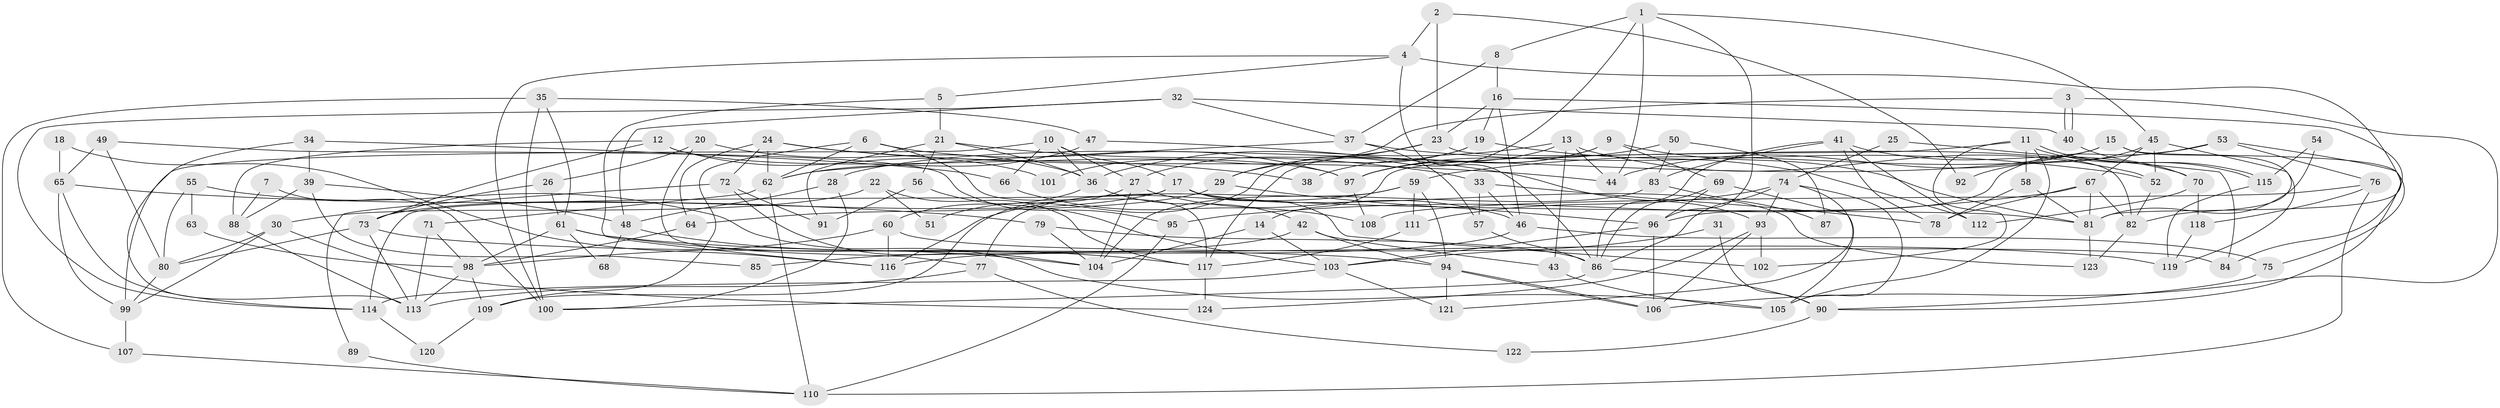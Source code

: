 // coarse degree distribution, {2: 0.10810810810810811, 4: 0.35135135135135137, 3: 0.08108108108108109, 5: 0.10810810810810811, 6: 0.10810810810810811, 11: 0.02702702702702703, 10: 0.10810810810810811, 8: 0.05405405405405406, 12: 0.05405405405405406}
// Generated by graph-tools (version 1.1) at 2025/54/03/04/25 21:54:23]
// undirected, 124 vertices, 248 edges
graph export_dot {
graph [start="1"]
  node [color=gray90,style=filled];
  1;
  2;
  3;
  4;
  5;
  6;
  7;
  8;
  9;
  10;
  11;
  12;
  13;
  14;
  15;
  16;
  17;
  18;
  19;
  20;
  21;
  22;
  23;
  24;
  25;
  26;
  27;
  28;
  29;
  30;
  31;
  32;
  33;
  34;
  35;
  36;
  37;
  38;
  39;
  40;
  41;
  42;
  43;
  44;
  45;
  46;
  47;
  48;
  49;
  50;
  51;
  52;
  53;
  54;
  55;
  56;
  57;
  58;
  59;
  60;
  61;
  62;
  63;
  64;
  65;
  66;
  67;
  68;
  69;
  70;
  71;
  72;
  73;
  74;
  75;
  76;
  77;
  78;
  79;
  80;
  81;
  82;
  83;
  84;
  85;
  86;
  87;
  88;
  89;
  90;
  91;
  92;
  93;
  94;
  95;
  96;
  97;
  98;
  99;
  100;
  101;
  102;
  103;
  104;
  105;
  106;
  107;
  108;
  109;
  110;
  111;
  112;
  113;
  114;
  115;
  116;
  117;
  118;
  119;
  120;
  121;
  122;
  123;
  124;
  1 -- 96;
  1 -- 44;
  1 -- 8;
  1 -- 45;
  1 -- 117;
  2 -- 4;
  2 -- 23;
  2 -- 92;
  3 -- 106;
  3 -- 40;
  3 -- 40;
  3 -- 101;
  4 -- 100;
  4 -- 86;
  4 -- 5;
  4 -- 81;
  5 -- 21;
  5 -- 116;
  6 -- 97;
  6 -- 62;
  6 -- 109;
  6 -- 117;
  7 -- 88;
  7 -- 100;
  8 -- 37;
  8 -- 16;
  9 -- 81;
  9 -- 69;
  9 -- 38;
  9 -- 97;
  10 -- 17;
  10 -- 99;
  10 -- 27;
  10 -- 36;
  10 -- 66;
  11 -- 105;
  11 -- 115;
  11 -- 115;
  11 -- 14;
  11 -- 58;
  11 -- 102;
  12 -- 97;
  12 -- 73;
  12 -- 88;
  12 -- 101;
  13 -- 36;
  13 -- 52;
  13 -- 43;
  13 -- 44;
  13 -- 97;
  14 -- 103;
  14 -- 104;
  15 -- 44;
  15 -- 119;
  15 -- 28;
  15 -- 90;
  16 -- 23;
  16 -- 19;
  16 -- 46;
  16 -- 84;
  17 -- 81;
  17 -- 73;
  17 -- 102;
  17 -- 114;
  17 -- 123;
  18 -- 116;
  18 -- 65;
  19 -- 112;
  19 -- 29;
  19 -- 51;
  20 -- 77;
  20 -- 36;
  20 -- 26;
  21 -- 91;
  21 -- 36;
  21 -- 33;
  21 -- 56;
  22 -- 30;
  22 -- 117;
  22 -- 51;
  23 -- 27;
  23 -- 82;
  23 -- 29;
  24 -- 64;
  24 -- 62;
  24 -- 38;
  24 -- 44;
  24 -- 72;
  25 -- 74;
  25 -- 84;
  26 -- 61;
  26 -- 73;
  27 -- 46;
  27 -- 104;
  27 -- 109;
  28 -- 48;
  28 -- 100;
  29 -- 64;
  29 -- 96;
  30 -- 80;
  30 -- 124;
  30 -- 99;
  31 -- 103;
  31 -- 90;
  32 -- 114;
  32 -- 48;
  32 -- 37;
  32 -- 40;
  33 -- 57;
  33 -- 46;
  33 -- 78;
  34 -- 66;
  34 -- 113;
  34 -- 39;
  35 -- 100;
  35 -- 47;
  35 -- 61;
  35 -- 107;
  36 -- 60;
  36 -- 42;
  37 -- 52;
  37 -- 57;
  37 -- 62;
  39 -- 88;
  39 -- 48;
  39 -- 85;
  40 -- 70;
  41 -- 86;
  41 -- 78;
  41 -- 70;
  41 -- 83;
  41 -- 112;
  42 -- 94;
  42 -- 43;
  42 -- 85;
  43 -- 105;
  45 -- 67;
  45 -- 52;
  45 -- 82;
  45 -- 92;
  46 -- 75;
  46 -- 116;
  47 -- 62;
  47 -- 93;
  48 -- 104;
  48 -- 68;
  49 -- 65;
  49 -- 95;
  49 -- 80;
  50 -- 83;
  50 -- 97;
  50 -- 87;
  52 -- 82;
  53 -- 59;
  53 -- 96;
  53 -- 75;
  53 -- 76;
  54 -- 81;
  54 -- 115;
  55 -- 80;
  55 -- 105;
  55 -- 63;
  56 -- 103;
  56 -- 91;
  57 -- 86;
  58 -- 78;
  58 -- 81;
  59 -- 94;
  59 -- 116;
  59 -- 77;
  59 -- 111;
  60 -- 98;
  60 -- 116;
  60 -- 84;
  61 -- 117;
  61 -- 68;
  61 -- 98;
  61 -- 119;
  62 -- 71;
  62 -- 110;
  63 -- 98;
  64 -- 98;
  65 -- 79;
  65 -- 99;
  65 -- 114;
  66 -- 108;
  67 -- 82;
  67 -- 81;
  67 -- 78;
  67 -- 95;
  69 -- 96;
  69 -- 105;
  69 -- 86;
  70 -- 112;
  70 -- 118;
  71 -- 113;
  71 -- 98;
  72 -- 104;
  72 -- 89;
  72 -- 91;
  73 -- 94;
  73 -- 80;
  73 -- 113;
  74 -- 111;
  74 -- 86;
  74 -- 93;
  74 -- 105;
  74 -- 121;
  75 -- 90;
  76 -- 110;
  76 -- 108;
  76 -- 118;
  77 -- 113;
  77 -- 122;
  79 -- 86;
  79 -- 104;
  80 -- 99;
  81 -- 123;
  82 -- 123;
  83 -- 104;
  83 -- 87;
  86 -- 90;
  86 -- 100;
  88 -- 113;
  89 -- 110;
  90 -- 122;
  93 -- 102;
  93 -- 106;
  93 -- 124;
  94 -- 106;
  94 -- 106;
  94 -- 121;
  95 -- 110;
  96 -- 106;
  96 -- 103;
  97 -- 108;
  98 -- 109;
  98 -- 113;
  99 -- 107;
  103 -- 114;
  103 -- 121;
  107 -- 110;
  109 -- 120;
  111 -- 117;
  114 -- 120;
  115 -- 119;
  117 -- 124;
  118 -- 119;
}
